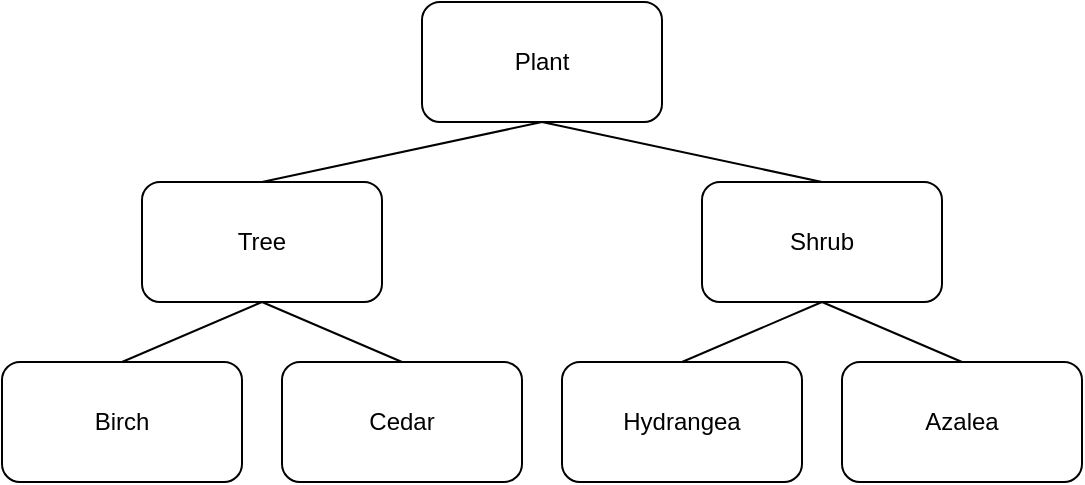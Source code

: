 <mxfile version="24.7.0" type="device">
  <diagram name="Page-1" id="JOo0bnCV5Jk_Ru_Ht_QG">
    <mxGraphModel dx="565" dy="625" grid="1" gridSize="10" guides="1" tooltips="1" connect="1" arrows="1" fold="1" page="1" pageScale="1" pageWidth="850" pageHeight="1100" math="0" shadow="0">
      <root>
        <mxCell id="0" />
        <mxCell id="1" parent="0" />
        <mxCell id="0D0BnPqO0fg0oq2GrzMY-1" value="Plant" style="rounded=1;whiteSpace=wrap;html=1;" vertex="1" parent="1">
          <mxGeometry x="365" y="430" width="120" height="60" as="geometry" />
        </mxCell>
        <mxCell id="0D0BnPqO0fg0oq2GrzMY-2" value="Tree" style="rounded=1;whiteSpace=wrap;html=1;" vertex="1" parent="1">
          <mxGeometry x="225" y="520" width="120" height="60" as="geometry" />
        </mxCell>
        <mxCell id="0D0BnPqO0fg0oq2GrzMY-3" value="Birch" style="rounded=1;whiteSpace=wrap;html=1;" vertex="1" parent="1">
          <mxGeometry x="155" y="610" width="120" height="60" as="geometry" />
        </mxCell>
        <mxCell id="0D0BnPqO0fg0oq2GrzMY-4" value="Cedar" style="rounded=1;whiteSpace=wrap;html=1;" vertex="1" parent="1">
          <mxGeometry x="295" y="610" width="120" height="60" as="geometry" />
        </mxCell>
        <mxCell id="0D0BnPqO0fg0oq2GrzMY-5" value="Shrub&lt;span style=&quot;color: rgba(0, 0, 0, 0); font-family: monospace; font-size: 0px; text-align: start; text-wrap: nowrap;&quot;&gt;%3CmxGraphModel%3E%3Croot%3E%3CmxCell%20id%3D%220%22%2F%3E%3CmxCell%20id%3D%221%22%20parent%3D%220%22%2F%3E%3CmxCell%20id%3D%222%22%20value%3D%22Plant%22%20style%3D%22rounded%3D1%3BwhiteSpace%3Dwrap%3Bhtml%3D1%3B%22%20vertex%3D%221%22%20parent%3D%221%22%3E%3CmxGeometry%20x%3D%22400%22%20y%3D%22190%22%20width%3D%22120%22%20height%3D%2260%22%20as%3D%22geometry%22%2F%3E%3C%2FmxCell%3E%3C%2Froot%3E%3C%2FmxGraphModel%3E&lt;/span&gt;" style="rounded=1;whiteSpace=wrap;html=1;" vertex="1" parent="1">
          <mxGeometry x="505" y="520" width="120" height="60" as="geometry" />
        </mxCell>
        <mxCell id="0D0BnPqO0fg0oq2GrzMY-6" value="Hydrangea" style="rounded=1;whiteSpace=wrap;html=1;" vertex="1" parent="1">
          <mxGeometry x="435" y="610" width="120" height="60" as="geometry" />
        </mxCell>
        <mxCell id="0D0BnPqO0fg0oq2GrzMY-7" value="Azalea" style="rounded=1;whiteSpace=wrap;html=1;" vertex="1" parent="1">
          <mxGeometry x="575" y="610" width="120" height="60" as="geometry" />
        </mxCell>
        <mxCell id="0D0BnPqO0fg0oq2GrzMY-8" value="" style="endArrow=none;html=1;rounded=0;entryX=0.5;entryY=1;entryDx=0;entryDy=0;exitX=0.5;exitY=0;exitDx=0;exitDy=0;" edge="1" parent="1" source="0D0BnPqO0fg0oq2GrzMY-6" target="0D0BnPqO0fg0oq2GrzMY-5">
          <mxGeometry width="50" height="50" relative="1" as="geometry">
            <mxPoint x="425" y="680" as="sourcePoint" />
            <mxPoint x="475" y="630" as="targetPoint" />
          </mxGeometry>
        </mxCell>
        <mxCell id="0D0BnPqO0fg0oq2GrzMY-9" value="" style="endArrow=none;html=1;rounded=0;entryX=0.5;entryY=1;entryDx=0;entryDy=0;exitX=0.5;exitY=0;exitDx=0;exitDy=0;" edge="1" parent="1" source="0D0BnPqO0fg0oq2GrzMY-7" target="0D0BnPqO0fg0oq2GrzMY-5">
          <mxGeometry width="50" height="50" relative="1" as="geometry">
            <mxPoint x="505" y="620" as="sourcePoint" />
            <mxPoint x="575" y="590" as="targetPoint" />
          </mxGeometry>
        </mxCell>
        <mxCell id="0D0BnPqO0fg0oq2GrzMY-10" value="" style="endArrow=none;html=1;rounded=0;entryX=0.5;entryY=1;entryDx=0;entryDy=0;exitX=0.5;exitY=0;exitDx=0;exitDy=0;" edge="1" parent="1" source="0D0BnPqO0fg0oq2GrzMY-5" target="0D0BnPqO0fg0oq2GrzMY-1">
          <mxGeometry width="50" height="50" relative="1" as="geometry">
            <mxPoint x="505" y="530" as="sourcePoint" />
            <mxPoint x="435" y="500" as="targetPoint" />
          </mxGeometry>
        </mxCell>
        <mxCell id="0D0BnPqO0fg0oq2GrzMY-11" value="" style="endArrow=none;html=1;rounded=0;entryX=0.5;entryY=1;entryDx=0;entryDy=0;exitX=0.5;exitY=0;exitDx=0;exitDy=0;" edge="1" parent="1" source="0D0BnPqO0fg0oq2GrzMY-2" target="0D0BnPqO0fg0oq2GrzMY-1">
          <mxGeometry width="50" height="50" relative="1" as="geometry">
            <mxPoint x="575" y="530" as="sourcePoint" />
            <mxPoint x="435" y="500" as="targetPoint" />
          </mxGeometry>
        </mxCell>
        <mxCell id="0D0BnPqO0fg0oq2GrzMY-12" value="" style="endArrow=none;html=1;rounded=0;entryX=0.5;entryY=1;entryDx=0;entryDy=0;exitX=0.5;exitY=0;exitDx=0;exitDy=0;" edge="1" parent="1" source="0D0BnPqO0fg0oq2GrzMY-3" target="0D0BnPqO0fg0oq2GrzMY-2">
          <mxGeometry width="50" height="50" relative="1" as="geometry">
            <mxPoint x="295" y="530" as="sourcePoint" />
            <mxPoint x="435" y="500" as="targetPoint" />
          </mxGeometry>
        </mxCell>
        <mxCell id="0D0BnPqO0fg0oq2GrzMY-13" value="" style="endArrow=none;html=1;rounded=0;entryX=0.5;entryY=1;entryDx=0;entryDy=0;exitX=0.5;exitY=0;exitDx=0;exitDy=0;" edge="1" parent="1" source="0D0BnPqO0fg0oq2GrzMY-4" target="0D0BnPqO0fg0oq2GrzMY-2">
          <mxGeometry width="50" height="50" relative="1" as="geometry">
            <mxPoint x="225" y="620" as="sourcePoint" />
            <mxPoint x="295" y="590" as="targetPoint" />
          </mxGeometry>
        </mxCell>
      </root>
    </mxGraphModel>
  </diagram>
</mxfile>
